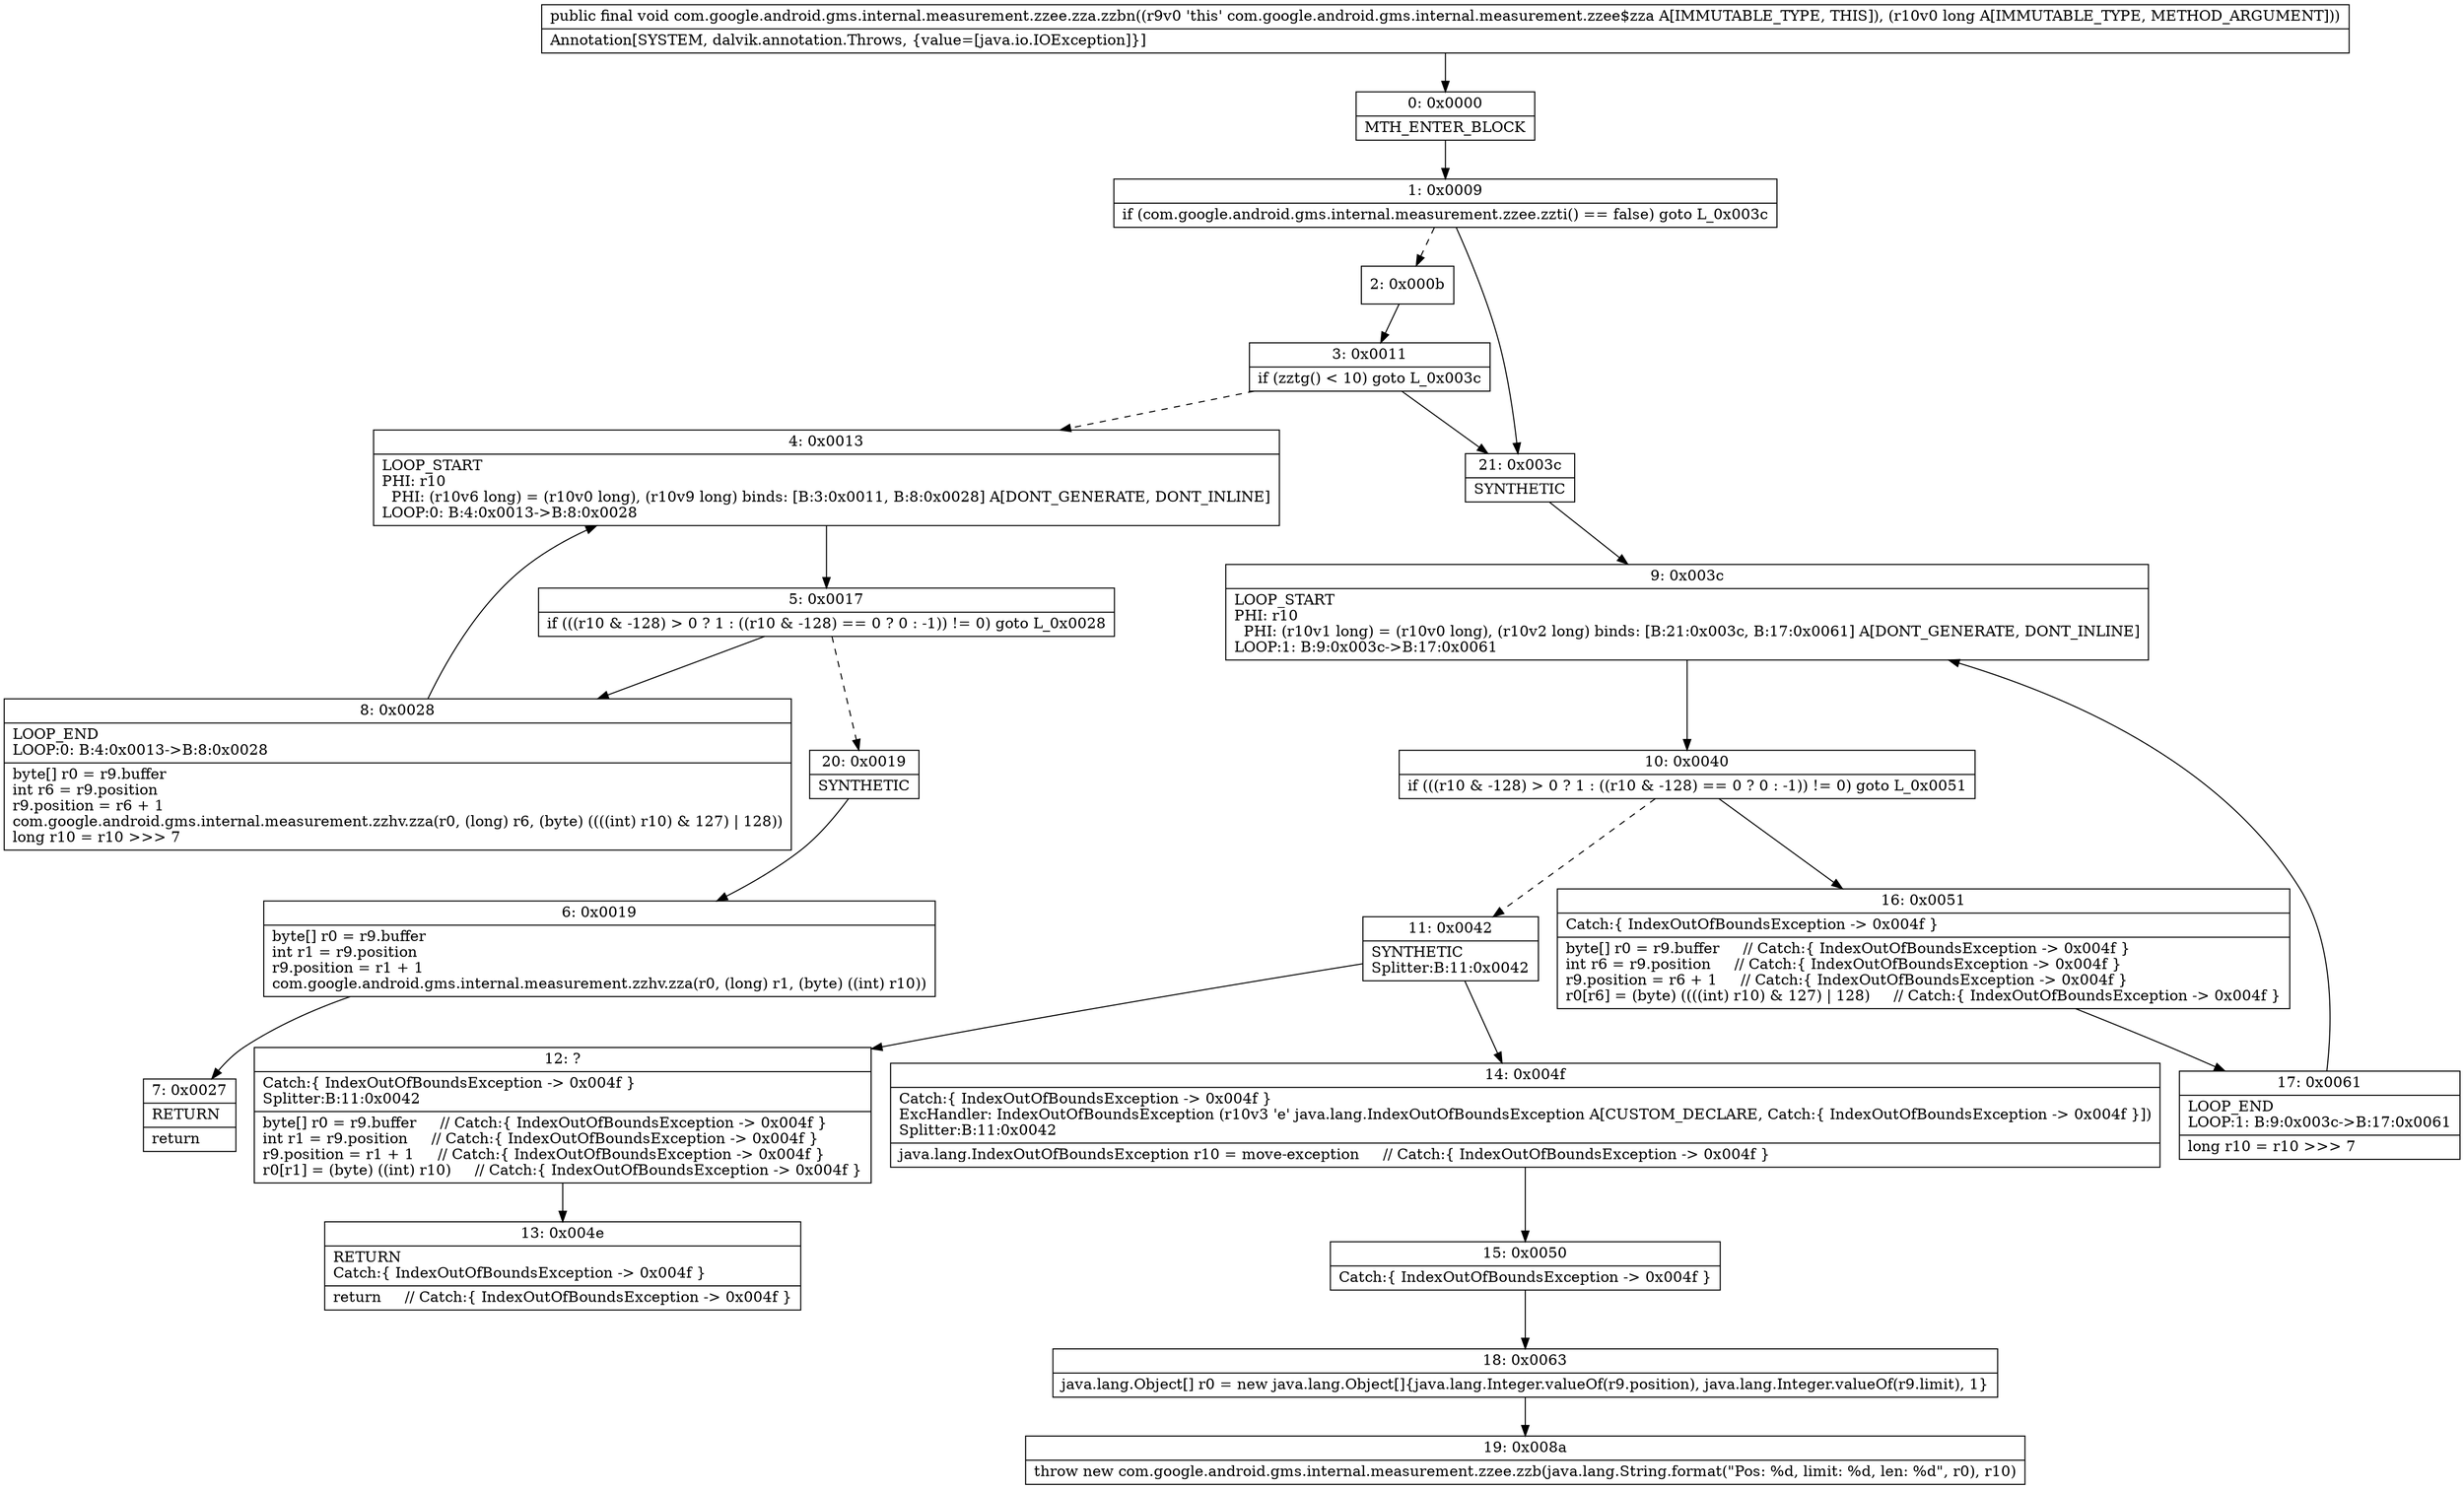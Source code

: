 digraph "CFG forcom.google.android.gms.internal.measurement.zzee.zza.zzbn(J)V" {
Node_0 [shape=record,label="{0\:\ 0x0000|MTH_ENTER_BLOCK\l}"];
Node_1 [shape=record,label="{1\:\ 0x0009|if (com.google.android.gms.internal.measurement.zzee.zzti() == false) goto L_0x003c\l}"];
Node_2 [shape=record,label="{2\:\ 0x000b}"];
Node_3 [shape=record,label="{3\:\ 0x0011|if (zztg() \< 10) goto L_0x003c\l}"];
Node_4 [shape=record,label="{4\:\ 0x0013|LOOP_START\lPHI: r10 \l  PHI: (r10v6 long) = (r10v0 long), (r10v9 long) binds: [B:3:0x0011, B:8:0x0028] A[DONT_GENERATE, DONT_INLINE]\lLOOP:0: B:4:0x0013\-\>B:8:0x0028\l}"];
Node_5 [shape=record,label="{5\:\ 0x0017|if (((r10 & \-128) \> 0 ? 1 : ((r10 & \-128) == 0 ? 0 : \-1)) != 0) goto L_0x0028\l}"];
Node_6 [shape=record,label="{6\:\ 0x0019|byte[] r0 = r9.buffer\lint r1 = r9.position\lr9.position = r1 + 1\lcom.google.android.gms.internal.measurement.zzhv.zza(r0, (long) r1, (byte) ((int) r10))\l}"];
Node_7 [shape=record,label="{7\:\ 0x0027|RETURN\l|return\l}"];
Node_8 [shape=record,label="{8\:\ 0x0028|LOOP_END\lLOOP:0: B:4:0x0013\-\>B:8:0x0028\l|byte[] r0 = r9.buffer\lint r6 = r9.position\lr9.position = r6 + 1\lcom.google.android.gms.internal.measurement.zzhv.zza(r0, (long) r6, (byte) ((((int) r10) & 127) \| 128))\llong r10 = r10 \>\>\> 7\l}"];
Node_9 [shape=record,label="{9\:\ 0x003c|LOOP_START\lPHI: r10 \l  PHI: (r10v1 long) = (r10v0 long), (r10v2 long) binds: [B:21:0x003c, B:17:0x0061] A[DONT_GENERATE, DONT_INLINE]\lLOOP:1: B:9:0x003c\-\>B:17:0x0061\l}"];
Node_10 [shape=record,label="{10\:\ 0x0040|if (((r10 & \-128) \> 0 ? 1 : ((r10 & \-128) == 0 ? 0 : \-1)) != 0) goto L_0x0051\l}"];
Node_11 [shape=record,label="{11\:\ 0x0042|SYNTHETIC\lSplitter:B:11:0x0042\l}"];
Node_12 [shape=record,label="{12\:\ ?|Catch:\{ IndexOutOfBoundsException \-\> 0x004f \}\lSplitter:B:11:0x0042\l|byte[] r0 = r9.buffer     \/\/ Catch:\{ IndexOutOfBoundsException \-\> 0x004f \}\lint r1 = r9.position     \/\/ Catch:\{ IndexOutOfBoundsException \-\> 0x004f \}\lr9.position = r1 + 1     \/\/ Catch:\{ IndexOutOfBoundsException \-\> 0x004f \}\lr0[r1] = (byte) ((int) r10)     \/\/ Catch:\{ IndexOutOfBoundsException \-\> 0x004f \}\l}"];
Node_13 [shape=record,label="{13\:\ 0x004e|RETURN\lCatch:\{ IndexOutOfBoundsException \-\> 0x004f \}\l|return     \/\/ Catch:\{ IndexOutOfBoundsException \-\> 0x004f \}\l}"];
Node_14 [shape=record,label="{14\:\ 0x004f|Catch:\{ IndexOutOfBoundsException \-\> 0x004f \}\lExcHandler: IndexOutOfBoundsException (r10v3 'e' java.lang.IndexOutOfBoundsException A[CUSTOM_DECLARE, Catch:\{ IndexOutOfBoundsException \-\> 0x004f \}])\lSplitter:B:11:0x0042\l|java.lang.IndexOutOfBoundsException r10 = move\-exception     \/\/ Catch:\{ IndexOutOfBoundsException \-\> 0x004f \}\l}"];
Node_15 [shape=record,label="{15\:\ 0x0050|Catch:\{ IndexOutOfBoundsException \-\> 0x004f \}\l}"];
Node_16 [shape=record,label="{16\:\ 0x0051|Catch:\{ IndexOutOfBoundsException \-\> 0x004f \}\l|byte[] r0 = r9.buffer     \/\/ Catch:\{ IndexOutOfBoundsException \-\> 0x004f \}\lint r6 = r9.position     \/\/ Catch:\{ IndexOutOfBoundsException \-\> 0x004f \}\lr9.position = r6 + 1     \/\/ Catch:\{ IndexOutOfBoundsException \-\> 0x004f \}\lr0[r6] = (byte) ((((int) r10) & 127) \| 128)     \/\/ Catch:\{ IndexOutOfBoundsException \-\> 0x004f \}\l}"];
Node_17 [shape=record,label="{17\:\ 0x0061|LOOP_END\lLOOP:1: B:9:0x003c\-\>B:17:0x0061\l|long r10 = r10 \>\>\> 7\l}"];
Node_18 [shape=record,label="{18\:\ 0x0063|java.lang.Object[] r0 = new java.lang.Object[]\{java.lang.Integer.valueOf(r9.position), java.lang.Integer.valueOf(r9.limit), 1\}\l}"];
Node_19 [shape=record,label="{19\:\ 0x008a|throw new com.google.android.gms.internal.measurement.zzee.zzb(java.lang.String.format(\"Pos: %d, limit: %d, len: %d\", r0), r10)\l}"];
Node_20 [shape=record,label="{20\:\ 0x0019|SYNTHETIC\l}"];
Node_21 [shape=record,label="{21\:\ 0x003c|SYNTHETIC\l}"];
MethodNode[shape=record,label="{public final void com.google.android.gms.internal.measurement.zzee.zza.zzbn((r9v0 'this' com.google.android.gms.internal.measurement.zzee$zza A[IMMUTABLE_TYPE, THIS]), (r10v0 long A[IMMUTABLE_TYPE, METHOD_ARGUMENT]))  | Annotation[SYSTEM, dalvik.annotation.Throws, \{value=[java.io.IOException]\}]\l}"];
MethodNode -> Node_0;
Node_0 -> Node_1;
Node_1 -> Node_2[style=dashed];
Node_1 -> Node_21;
Node_2 -> Node_3;
Node_3 -> Node_4[style=dashed];
Node_3 -> Node_21;
Node_4 -> Node_5;
Node_5 -> Node_8;
Node_5 -> Node_20[style=dashed];
Node_6 -> Node_7;
Node_8 -> Node_4;
Node_9 -> Node_10;
Node_10 -> Node_11[style=dashed];
Node_10 -> Node_16;
Node_11 -> Node_12;
Node_11 -> Node_14;
Node_12 -> Node_13;
Node_14 -> Node_15;
Node_15 -> Node_18;
Node_16 -> Node_17;
Node_17 -> Node_9;
Node_18 -> Node_19;
Node_20 -> Node_6;
Node_21 -> Node_9;
}

